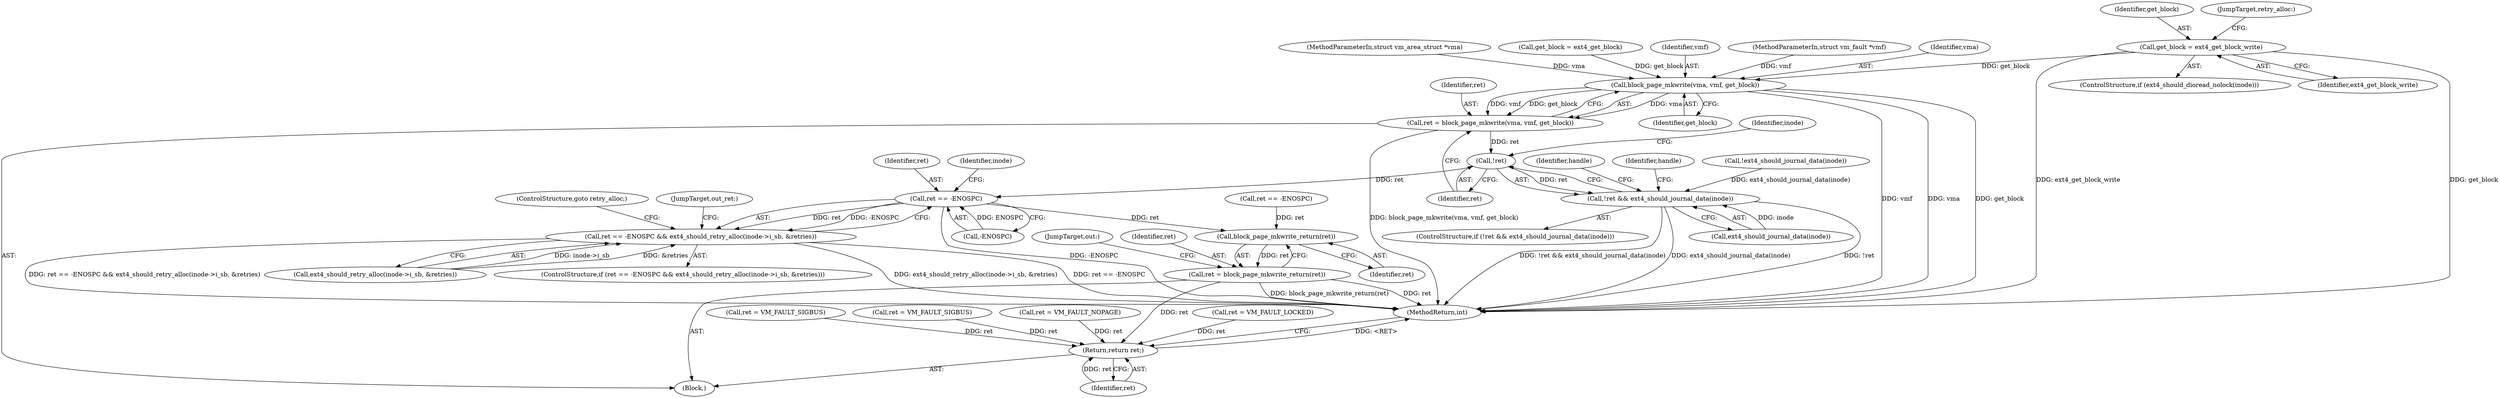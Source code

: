 digraph "0_linux_ea3d7209ca01da209cda6f0dea8be9cc4b7a933b_5@API" {
"1000259" [label="(Call,get_block = ext4_get_block_write)"];
"1000284" [label="(Call,block_page_mkwrite(vma, vmf, get_block))"];
"1000282" [label="(Call,ret = block_page_mkwrite(vma, vmf, get_block))"];
"1000290" [label="(Call,!ret)"];
"1000289" [label="(Call,!ret && ext4_should_journal_data(inode))"];
"1000320" [label="(Call,ret == -ENOSPC)"];
"1000319" [label="(Call,ret == -ENOSPC && ext4_should_retry_alloc(inode->i_sb, &retries))"];
"1000334" [label="(Call,block_page_mkwrite_return(ret))"];
"1000332" [label="(Call,ret = block_page_mkwrite_return(ret))"];
"1000347" [label="(Return,return ret;)"];
"1000106" [label="(MethodParameterIn,struct vm_area_struct *vma)"];
"1000260" [label="(Identifier,get_block)"];
"1000292" [label="(Call,ext4_should_journal_data(inode))"];
"1000288" [label="(ControlStructure,if (!ret && ext4_should_journal_data(inode)))"];
"1000321" [label="(Identifier,ret)"];
"1000263" [label="(Call,get_block = ext4_get_block)"];
"1000332" [label="(Call,ret = block_page_mkwrite_return(ret))"];
"1000318" [label="(ControlStructure,if (ret == -ENOSPC && ext4_should_retry_alloc(inode->i_sb, &retries)))"];
"1000284" [label="(Call,block_page_mkwrite(vma, vmf, get_block))"];
"1000324" [label="(Call,ext4_should_retry_alloc(inode->i_sb, &retries))"];
"1000322" [label="(Call,-ENOSPC)"];
"1000293" [label="(Identifier,inode)"];
"1000256" [label="(ControlStructure,if (ext4_should_dioread_nolock(inode)))"];
"1000347" [label="(Return,return ret;)"];
"1000307" [label="(Call,ret = VM_FAULT_SIGBUS)"];
"1000266" [label="(JumpTarget,retry_alloc:)"];
"1000163" [label="(Call,!ext4_should_journal_data(inode))"];
"1000336" [label="(JumpTarget,out:)"];
"1000286" [label="(Identifier,vmf)"];
"1000107" [label="(MethodParameterIn,struct vm_fault *vmf)"];
"1000108" [label="(Block,)"];
"1000348" [label="(Identifier,ret)"];
"1000283" [label="(Identifier,ret)"];
"1000335" [label="(Identifier,ret)"];
"1000287" [label="(Identifier,get_block)"];
"1000181" [label="(Call,ret == -ENOSPC)"];
"1000330" [label="(ControlStructure,goto retry_alloc;)"];
"1000331" [label="(JumpTarget,out_ret:)"];
"1000278" [label="(Call,ret = VM_FAULT_SIGBUS)"];
"1000326" [label="(Identifier,inode)"];
"1000334" [label="(Call,block_page_mkwrite_return(ret))"];
"1000261" [label="(Identifier,ext4_get_block_write)"];
"1000212" [label="(Call,ret = VM_FAULT_NOPAGE)"];
"1000289" [label="(Call,!ret && ext4_should_journal_data(inode))"];
"1000282" [label="(Call,ret = block_page_mkwrite(vma, vmf, get_block))"];
"1000285" [label="(Identifier,vma)"];
"1000259" [label="(Call,get_block = ext4_get_block_write)"];
"1000291" [label="(Identifier,ret)"];
"1000317" [label="(Identifier,handle)"];
"1000320" [label="(Call,ret == -ENOSPC)"];
"1000333" [label="(Identifier,ret)"];
"1000297" [label="(Identifier,handle)"];
"1000250" [label="(Call,ret = VM_FAULT_LOCKED)"];
"1000319" [label="(Call,ret == -ENOSPC && ext4_should_retry_alloc(inode->i_sb, &retries))"];
"1000290" [label="(Call,!ret)"];
"1000349" [label="(MethodReturn,int)"];
"1000259" -> "1000256"  [label="AST: "];
"1000259" -> "1000261"  [label="CFG: "];
"1000260" -> "1000259"  [label="AST: "];
"1000261" -> "1000259"  [label="AST: "];
"1000266" -> "1000259"  [label="CFG: "];
"1000259" -> "1000349"  [label="DDG: get_block"];
"1000259" -> "1000349"  [label="DDG: ext4_get_block_write"];
"1000259" -> "1000284"  [label="DDG: get_block"];
"1000284" -> "1000282"  [label="AST: "];
"1000284" -> "1000287"  [label="CFG: "];
"1000285" -> "1000284"  [label="AST: "];
"1000286" -> "1000284"  [label="AST: "];
"1000287" -> "1000284"  [label="AST: "];
"1000282" -> "1000284"  [label="CFG: "];
"1000284" -> "1000349"  [label="DDG: vmf"];
"1000284" -> "1000349"  [label="DDG: vma"];
"1000284" -> "1000349"  [label="DDG: get_block"];
"1000284" -> "1000282"  [label="DDG: vma"];
"1000284" -> "1000282"  [label="DDG: vmf"];
"1000284" -> "1000282"  [label="DDG: get_block"];
"1000106" -> "1000284"  [label="DDG: vma"];
"1000107" -> "1000284"  [label="DDG: vmf"];
"1000263" -> "1000284"  [label="DDG: get_block"];
"1000282" -> "1000108"  [label="AST: "];
"1000283" -> "1000282"  [label="AST: "];
"1000291" -> "1000282"  [label="CFG: "];
"1000282" -> "1000349"  [label="DDG: block_page_mkwrite(vma, vmf, get_block)"];
"1000282" -> "1000290"  [label="DDG: ret"];
"1000290" -> "1000289"  [label="AST: "];
"1000290" -> "1000291"  [label="CFG: "];
"1000291" -> "1000290"  [label="AST: "];
"1000293" -> "1000290"  [label="CFG: "];
"1000289" -> "1000290"  [label="CFG: "];
"1000290" -> "1000289"  [label="DDG: ret"];
"1000290" -> "1000320"  [label="DDG: ret"];
"1000289" -> "1000288"  [label="AST: "];
"1000289" -> "1000292"  [label="CFG: "];
"1000292" -> "1000289"  [label="AST: "];
"1000297" -> "1000289"  [label="CFG: "];
"1000317" -> "1000289"  [label="CFG: "];
"1000289" -> "1000349"  [label="DDG: ext4_should_journal_data(inode)"];
"1000289" -> "1000349"  [label="DDG: !ret"];
"1000289" -> "1000349"  [label="DDG: !ret && ext4_should_journal_data(inode)"];
"1000163" -> "1000289"  [label="DDG: ext4_should_journal_data(inode)"];
"1000292" -> "1000289"  [label="DDG: inode"];
"1000320" -> "1000319"  [label="AST: "];
"1000320" -> "1000322"  [label="CFG: "];
"1000321" -> "1000320"  [label="AST: "];
"1000322" -> "1000320"  [label="AST: "];
"1000326" -> "1000320"  [label="CFG: "];
"1000319" -> "1000320"  [label="CFG: "];
"1000320" -> "1000349"  [label="DDG: -ENOSPC"];
"1000320" -> "1000319"  [label="DDG: ret"];
"1000320" -> "1000319"  [label="DDG: -ENOSPC"];
"1000322" -> "1000320"  [label="DDG: ENOSPC"];
"1000320" -> "1000334"  [label="DDG: ret"];
"1000319" -> "1000318"  [label="AST: "];
"1000319" -> "1000324"  [label="CFG: "];
"1000324" -> "1000319"  [label="AST: "];
"1000330" -> "1000319"  [label="CFG: "];
"1000331" -> "1000319"  [label="CFG: "];
"1000319" -> "1000349"  [label="DDG: ret == -ENOSPC && ext4_should_retry_alloc(inode->i_sb, &retries)"];
"1000319" -> "1000349"  [label="DDG: ext4_should_retry_alloc(inode->i_sb, &retries)"];
"1000319" -> "1000349"  [label="DDG: ret == -ENOSPC"];
"1000324" -> "1000319"  [label="DDG: inode->i_sb"];
"1000324" -> "1000319"  [label="DDG: &retries"];
"1000334" -> "1000332"  [label="AST: "];
"1000334" -> "1000335"  [label="CFG: "];
"1000335" -> "1000334"  [label="AST: "];
"1000332" -> "1000334"  [label="CFG: "];
"1000334" -> "1000332"  [label="DDG: ret"];
"1000181" -> "1000334"  [label="DDG: ret"];
"1000332" -> "1000108"  [label="AST: "];
"1000333" -> "1000332"  [label="AST: "];
"1000336" -> "1000332"  [label="CFG: "];
"1000332" -> "1000349"  [label="DDG: block_page_mkwrite_return(ret)"];
"1000332" -> "1000349"  [label="DDG: ret"];
"1000332" -> "1000347"  [label="DDG: ret"];
"1000347" -> "1000108"  [label="AST: "];
"1000347" -> "1000348"  [label="CFG: "];
"1000348" -> "1000347"  [label="AST: "];
"1000349" -> "1000347"  [label="CFG: "];
"1000347" -> "1000349"  [label="DDG: <RET>"];
"1000348" -> "1000347"  [label="DDG: ret"];
"1000212" -> "1000347"  [label="DDG: ret"];
"1000307" -> "1000347"  [label="DDG: ret"];
"1000278" -> "1000347"  [label="DDG: ret"];
"1000250" -> "1000347"  [label="DDG: ret"];
}

